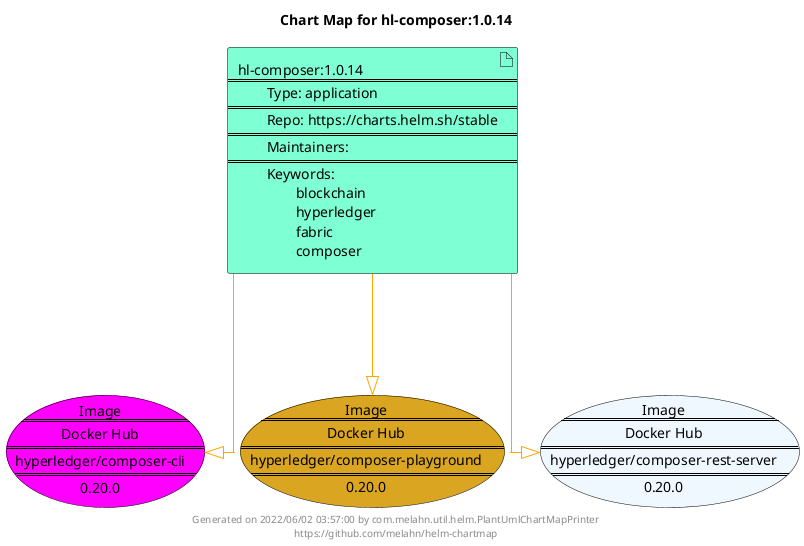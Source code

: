 @startuml
skinparam linetype ortho
skinparam backgroundColor white
skinparam usecaseBorderColor black
skinparam usecaseArrowColor LightSlateGray
skinparam artifactBorderColor black
skinparam artifactArrowColor LightSlateGray

title Chart Map for hl-composer:1.0.14

'There is one referenced Helm Chart
artifact "hl-composer:1.0.14\n====\n\tType: application\n====\n\tRepo: https://charts.helm.sh/stable\n====\n\tMaintainers: \n====\n\tKeywords: \n\t\tblockchain\n\t\thyperledger\n\t\tfabric\n\t\tcomposer" as hl_composer_1_0_14 #Aquamarine

'There are 3 referenced Docker Images
usecase "Image\n====\nDocker Hub\n====\nhyperledger/composer-cli\n====\n0.20.0" as hyperledger_composer_cli_0_20_0 #Fuchsia
usecase "Image\n====\nDocker Hub\n====\nhyperledger/composer-playground\n====\n0.20.0" as hyperledger_composer_playground_0_20_0 #GoldenRod
usecase "Image\n====\nDocker Hub\n====\nhyperledger/composer-rest-server\n====\n0.20.0" as hyperledger_composer_rest_server_0_20_0 #AliceBlue

'Chart Dependencies
hl_composer_1_0_14--[#orange]-|>hyperledger_composer_cli_0_20_0
hl_composer_1_0_14--[#orange]-|>hyperledger_composer_rest_server_0_20_0
hl_composer_1_0_14--[#orange]-|>hyperledger_composer_playground_0_20_0

center footer Generated on 2022/06/02 03:57:00 by com.melahn.util.helm.PlantUmlChartMapPrinter\nhttps://github.com/melahn/helm-chartmap
@enduml
